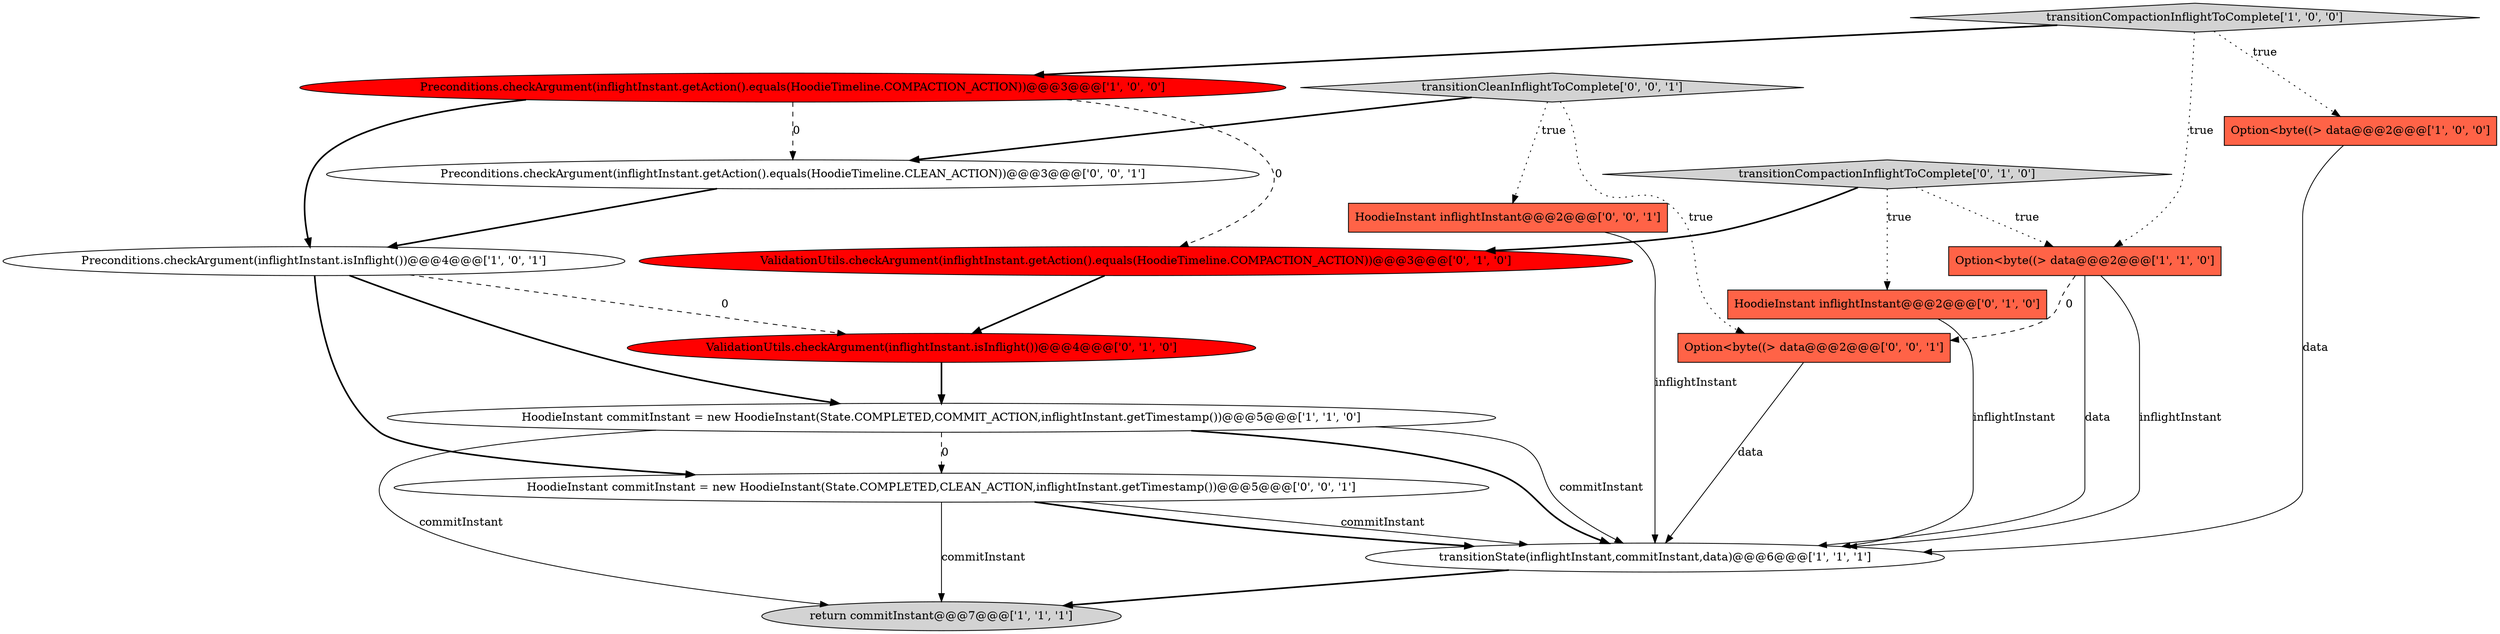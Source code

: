 digraph {
13 [style = filled, label = "HoodieInstant commitInstant = new HoodieInstant(State.COMPLETED,CLEAN_ACTION,inflightInstant.getTimestamp())@@@5@@@['0', '0', '1']", fillcolor = white, shape = ellipse image = "AAA0AAABBB3BBB"];
6 [style = filled, label = "Preconditions.checkArgument(inflightInstant.isInflight())@@@4@@@['1', '0', '1']", fillcolor = white, shape = ellipse image = "AAA0AAABBB1BBB"];
5 [style = filled, label = "transitionCompactionInflightToComplete['1', '0', '0']", fillcolor = lightgray, shape = diamond image = "AAA0AAABBB1BBB"];
3 [style = filled, label = "transitionState(inflightInstant,commitInstant,data)@@@6@@@['1', '1', '1']", fillcolor = white, shape = ellipse image = "AAA0AAABBB1BBB"];
7 [style = filled, label = "HoodieInstant commitInstant = new HoodieInstant(State.COMPLETED,COMMIT_ACTION,inflightInstant.getTimestamp())@@@5@@@['1', '1', '0']", fillcolor = white, shape = ellipse image = "AAA0AAABBB1BBB"];
12 [style = filled, label = "transitionCleanInflightToComplete['0', '0', '1']", fillcolor = lightgray, shape = diamond image = "AAA0AAABBB3BBB"];
15 [style = filled, label = "Preconditions.checkArgument(inflightInstant.getAction().equals(HoodieTimeline.CLEAN_ACTION))@@@3@@@['0', '0', '1']", fillcolor = white, shape = ellipse image = "AAA0AAABBB3BBB"];
16 [style = filled, label = "Option<byte((> data@@@2@@@['0', '0', '1']", fillcolor = tomato, shape = box image = "AAA0AAABBB3BBB"];
0 [style = filled, label = "Option<byte((> data@@@2@@@['1', '0', '0']", fillcolor = tomato, shape = box image = "AAA0AAABBB1BBB"];
1 [style = filled, label = "Preconditions.checkArgument(inflightInstant.getAction().equals(HoodieTimeline.COMPACTION_ACTION))@@@3@@@['1', '0', '0']", fillcolor = red, shape = ellipse image = "AAA1AAABBB1BBB"];
2 [style = filled, label = "Option<byte((> data@@@2@@@['1', '1', '0']", fillcolor = tomato, shape = box image = "AAA0AAABBB1BBB"];
10 [style = filled, label = "HoodieInstant inflightInstant@@@2@@@['0', '1', '0']", fillcolor = tomato, shape = box image = "AAA0AAABBB2BBB"];
11 [style = filled, label = "transitionCompactionInflightToComplete['0', '1', '0']", fillcolor = lightgray, shape = diamond image = "AAA0AAABBB2BBB"];
9 [style = filled, label = "ValidationUtils.checkArgument(inflightInstant.isInflight())@@@4@@@['0', '1', '0']", fillcolor = red, shape = ellipse image = "AAA1AAABBB2BBB"];
8 [style = filled, label = "ValidationUtils.checkArgument(inflightInstant.getAction().equals(HoodieTimeline.COMPACTION_ACTION))@@@3@@@['0', '1', '0']", fillcolor = red, shape = ellipse image = "AAA1AAABBB2BBB"];
4 [style = filled, label = "return commitInstant@@@7@@@['1', '1', '1']", fillcolor = lightgray, shape = ellipse image = "AAA0AAABBB1BBB"];
14 [style = filled, label = "HoodieInstant inflightInstant@@@2@@@['0', '0', '1']", fillcolor = tomato, shape = box image = "AAA0AAABBB3BBB"];
13->3 [style = solid, label="commitInstant"];
11->10 [style = dotted, label="true"];
1->15 [style = dashed, label="0"];
2->3 [style = solid, label="data"];
6->9 [style = dashed, label="0"];
14->3 [style = solid, label="inflightInstant"];
12->15 [style = bold, label=""];
15->6 [style = bold, label=""];
5->0 [style = dotted, label="true"];
10->3 [style = solid, label="inflightInstant"];
9->7 [style = bold, label=""];
0->3 [style = solid, label="data"];
3->4 [style = bold, label=""];
7->3 [style = solid, label="commitInstant"];
16->3 [style = solid, label="data"];
7->3 [style = bold, label=""];
5->1 [style = bold, label=""];
12->14 [style = dotted, label="true"];
11->2 [style = dotted, label="true"];
1->6 [style = bold, label=""];
13->3 [style = bold, label=""];
12->16 [style = dotted, label="true"];
2->16 [style = dashed, label="0"];
6->13 [style = bold, label=""];
8->9 [style = bold, label=""];
7->13 [style = dashed, label="0"];
2->3 [style = solid, label="inflightInstant"];
11->8 [style = bold, label=""];
1->8 [style = dashed, label="0"];
13->4 [style = solid, label="commitInstant"];
6->7 [style = bold, label=""];
7->4 [style = solid, label="commitInstant"];
5->2 [style = dotted, label="true"];
}

